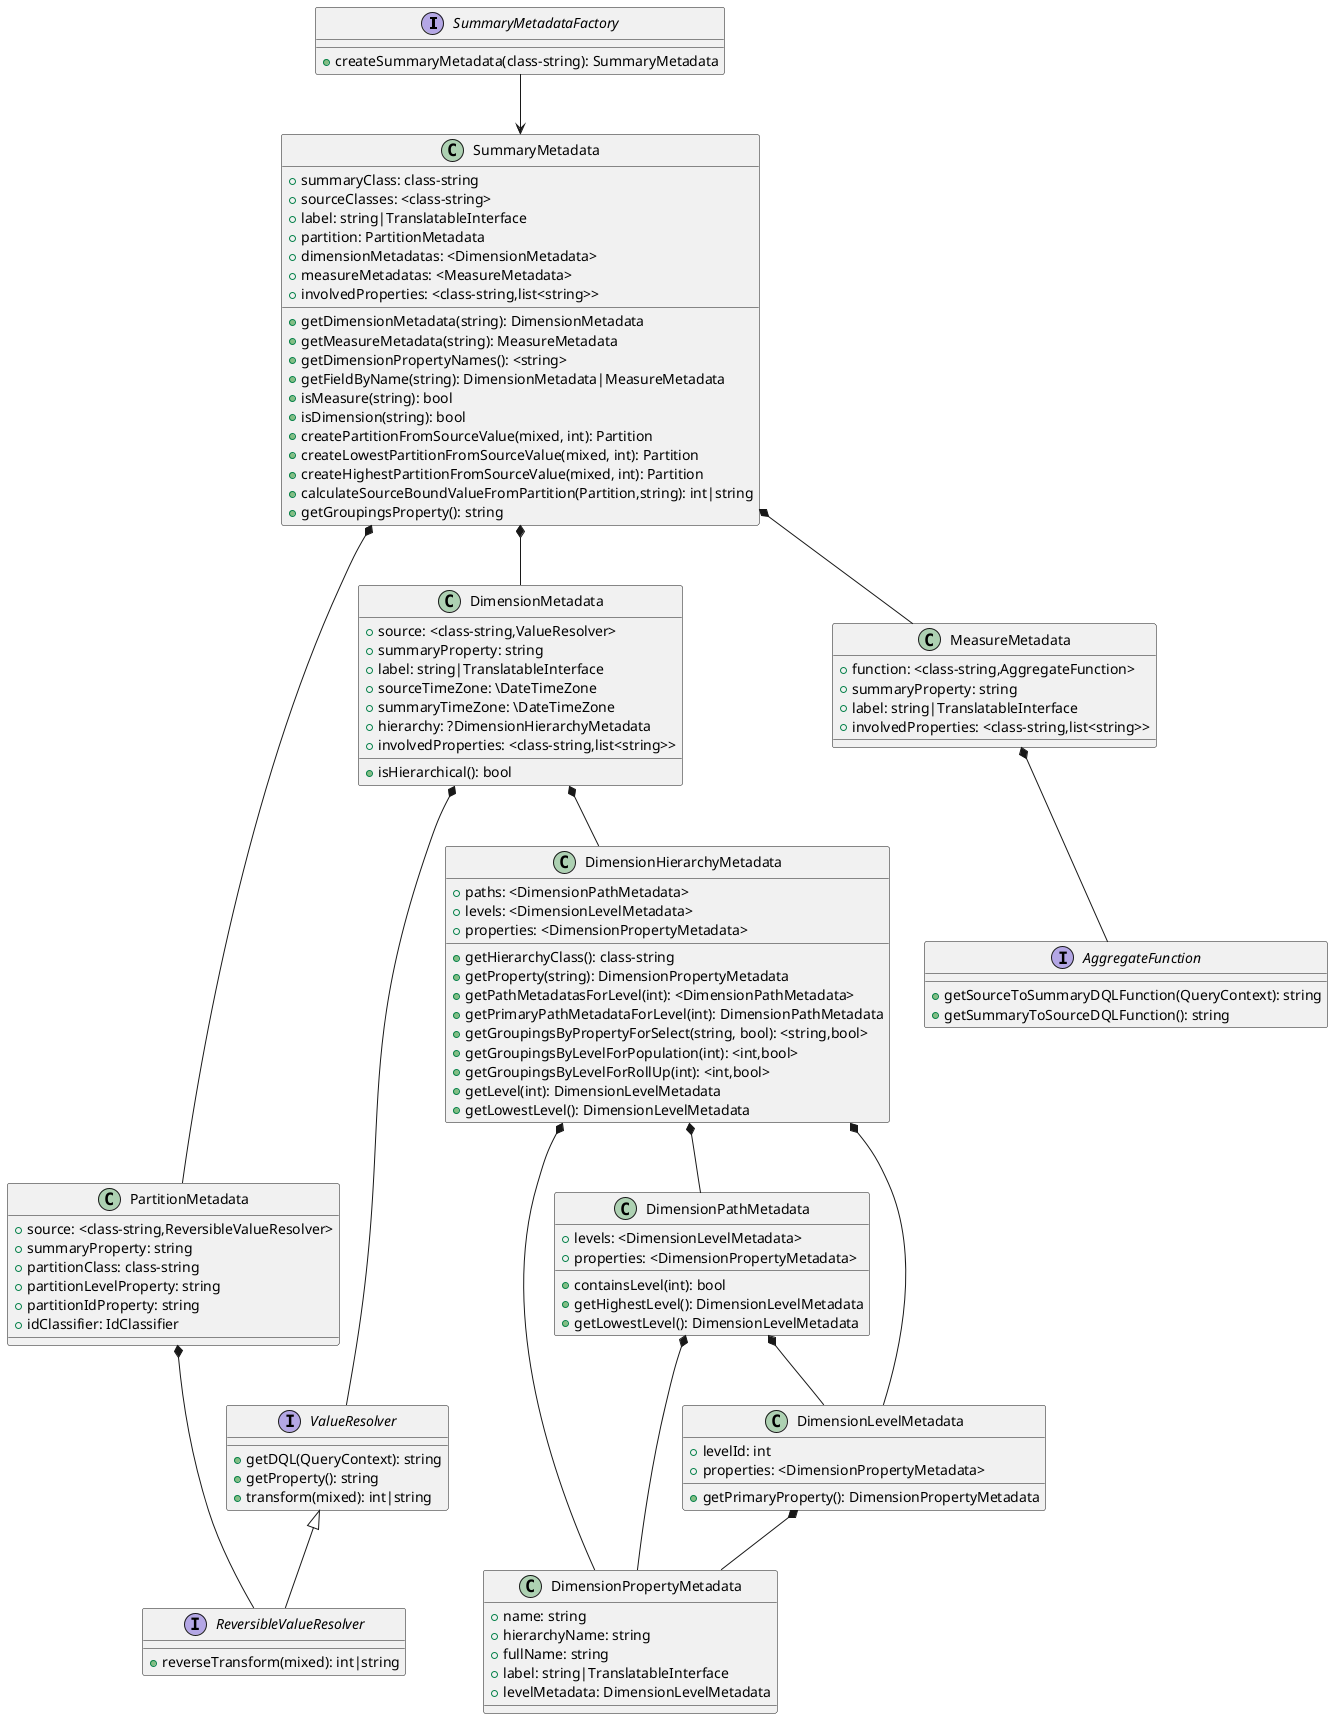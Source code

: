 @startuml summary_metadata

interface SummaryMetadataFactory {
    +createSummaryMetadata(class-string): SummaryMetadata
}

SummaryMetadataFactory --> SummaryMetadata

class SummaryMetadata {
    +summaryClass: class-string
    +sourceClasses: <class-string>
    +label: string|TranslatableInterface
    +partition: PartitionMetadata
    +dimensionMetadatas: <DimensionMetadata>
    +measureMetadatas: <MeasureMetadata>
    +getDimensionMetadata(string): DimensionMetadata
    +getMeasureMetadata(string): MeasureMetadata
    +getDimensionPropertyNames(): <string>
    +getFieldByName(string): DimensionMetadata|MeasureMetadata
    +isMeasure(string): bool
    +isDimension(string): bool
    +createPartitionFromSourceValue(mixed, int): Partition
    +createLowestPartitionFromSourceValue(mixed, int): Partition
    +createHighestPartitionFromSourceValue(mixed, int): Partition
    +calculateSourceBoundValueFromPartition(Partition,string): int|string
    +getGroupingsProperty(): string
    +involvedProperties: <class-string,list<string>>
}

SummaryMetadata *-- DimensionMetadata
SummaryMetadata *-- MeasureMetadata
SummaryMetadata *---- PartitionMetadata

class DimensionMetadata {
    +source: <class-string,ValueResolver>
    +summaryProperty: string
    +label: string|TranslatableInterface
    +sourceTimeZone: \DateTimeZone
    +summaryTimeZone: \DateTimeZone
    +hierarchy: ?DimensionHierarchyMetadata
    +involvedProperties: <class-string,list<string>>
    +isHierarchical(): bool
}

DimensionMetadata *-- ValueResolver
DimensionMetadata *-- DimensionHierarchyMetadata

class PartitionMetadata {
    +source: <class-string,ReversibleValueResolver>
    +summaryProperty: string
    +partitionClass: class-string
    +partitionLevelProperty: string
    +partitionIdProperty: string
    +idClassifier: IdClassifier
}

PartitionMetadata *--- ReversibleValueResolver

class MeasureMetadata {
    +function: <class-string,AggregateFunction>
    +summaryProperty: string
    +label: string|TranslatableInterface
    +involvedProperties: <class-string,list<string>>
}

MeasureMetadata *-- AggregateFunction

interface ValueResolver {
    +getDQL(QueryContext): string
    +getProperty(): string
    +transform(mixed): int|string
}

interface ReversibleValueResolver extends ValueResolver {
    +reverseTransform(mixed): int|string
}

class DimensionHierarchyMetadata {
    +paths: <DimensionPathMetadata>
    +levels: <DimensionLevelMetadata>
    +properties: <DimensionPropertyMetadata>
    +getHierarchyClass(): class-string
    +getProperty(string): DimensionPropertyMetadata
    +getPathMetadatasForLevel(int): <DimensionPathMetadata>
    +getPrimaryPathMetadataForLevel(int): DimensionPathMetadata
    +getGroupingsByPropertyForSelect(string, bool): <string,bool>
    +getGroupingsByLevelForPopulation(int): <int,bool>
    +getGroupingsByLevelForRollUp(int): <int,bool>
    +getLevel(int): DimensionLevelMetadata
    +getLowestLevel(): DimensionLevelMetadata
}

DimensionHierarchyMetadata *-- DimensionPathMetadata
DimensionHierarchyMetadata *-- DimensionLevelMetadata
DimensionHierarchyMetadata *-- DimensionPropertyMetadata

class DimensionPathMetadata {
    +levels: <DimensionLevelMetadata>
    +properties: <DimensionPropertyMetadata>
    +containsLevel(int): bool
    +getHighestLevel(): DimensionLevelMetadata
    +getLowestLevel(): DimensionLevelMetadata
}

DimensionPathMetadata *-- DimensionLevelMetadata
DimensionPathMetadata *-- DimensionPropertyMetadata

class DimensionLevelMetadata {
    +levelId: int
    +properties: <DimensionPropertyMetadata>
    +getPrimaryProperty(): DimensionPropertyMetadata
}

DimensionLevelMetadata *-- DimensionPropertyMetadata

class DimensionPropertyMetadata {
    +name: string
    +hierarchyName: string
    +fullName: string
    +label: string|TranslatableInterface
    +levelMetadata: DimensionLevelMetadata
}

interface AggregateFunction {
    +getSourceToSummaryDQLFunction(QueryContext): string
    +getSummaryToSourceDQLFunction(): string
}


@enduml
